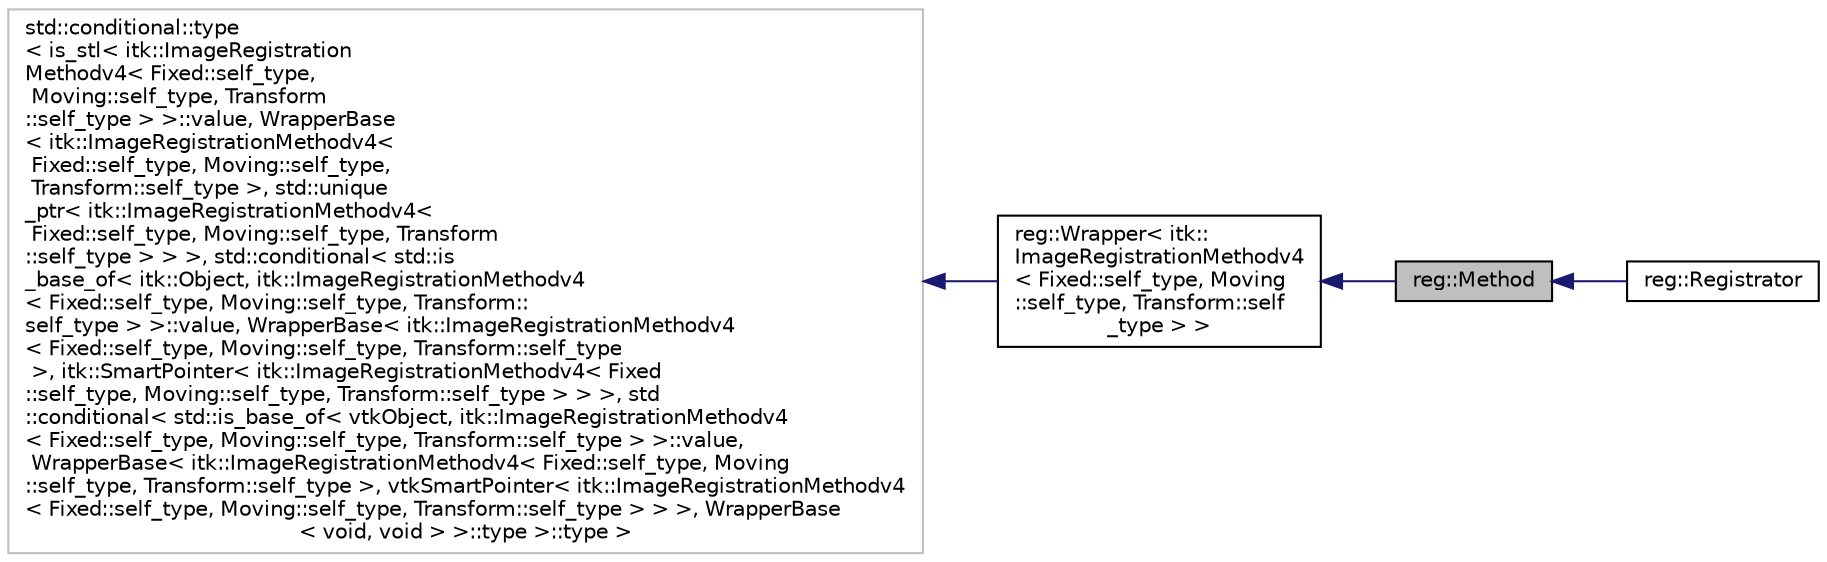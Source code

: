 digraph "reg::Method"
{
  edge [fontname="Helvetica",fontsize="10",labelfontname="Helvetica",labelfontsize="10"];
  node [fontname="Helvetica",fontsize="10",shape=record];
  rankdir="LR";
  Node0 [label="reg::Method",height=0.2,width=0.4,color="black", fillcolor="grey75", style="filled", fontcolor="black"];
  Node1 -> Node0 [dir="back",color="midnightblue",fontsize="10",style="solid"];
  Node1 [label="reg::Wrapper\< itk::\lImageRegistrationMethodv4\l\< Fixed::self_type, Moving\l::self_type, Transform::self\l_type \> \>",height=0.2,width=0.4,color="black", fillcolor="white", style="filled",URL="$structreg_1_1_wrapper.html"];
  Node2 -> Node1 [dir="back",color="midnightblue",fontsize="10",style="solid"];
  Node2 [label="std::conditional::type\l\< is_stl\< itk::ImageRegistration\lMethodv4\< Fixed::self_type,\l Moving::self_type, Transform\l::self_type \> \>::value, WrapperBase\l\< itk::ImageRegistrationMethodv4\<\l Fixed::self_type, Moving::self_type,\l Transform::self_type \>, std::unique\l_ptr\< itk::ImageRegistrationMethodv4\<\l Fixed::self_type, Moving::self_type, Transform\l::self_type \> \> \>, std::conditional\< std::is\l_base_of\< itk::Object, itk::ImageRegistrationMethodv4\l\< Fixed::self_type, Moving::self_type, Transform::\lself_type \> \>::value, WrapperBase\< itk::ImageRegistrationMethodv4\l\< Fixed::self_type, Moving::self_type, Transform::self_type\l \>, itk::SmartPointer\< itk::ImageRegistrationMethodv4\< Fixed\l::self_type, Moving::self_type, Transform::self_type \> \> \>, std\l::conditional\< std::is_base_of\< vtkObject, itk::ImageRegistrationMethodv4\l\< Fixed::self_type, Moving::self_type, Transform::self_type \> \>::value,\l WrapperBase\< itk::ImageRegistrationMethodv4\< Fixed::self_type, Moving\l::self_type, Transform::self_type \>, vtkSmartPointer\< itk::ImageRegistrationMethodv4\l\< Fixed::self_type, Moving::self_type, Transform::self_type \> \> \>, WrapperBase\l\< void, void \> \>::type \>::type \>",height=0.2,width=0.4,color="grey75", fillcolor="white", style="filled"];
  Node0 -> Node3 [dir="back",color="midnightblue",fontsize="10",style="solid"];
  Node3 [label="reg::Registrator",height=0.2,width=0.4,color="black", fillcolor="white", style="filled",URL="$structreg_1_1_registrator.html"];
}
